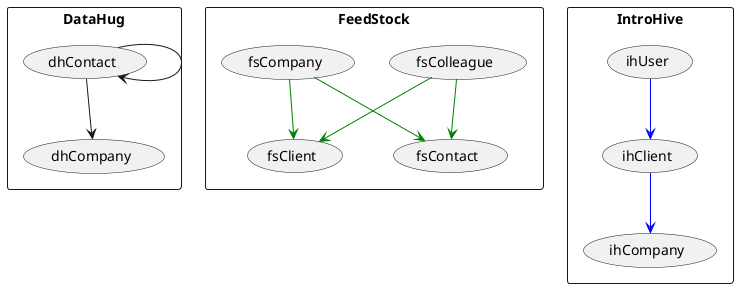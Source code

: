 @startuml

rectangle DataHug {
    usecase dhContact
    usecase dhCompany
    dhContact --> dhContact
    dhContact --> dhCompany
}

rectangle FeedStock {
usecase fsColleague
usecase fsClient
usecase fsContact
usecase fsCompany

fsColleague --> fsContact #line:green;
fsColleague --> fsClient #line:green;
fsCompany --> fsContact #line:green;
fsCompany --> fsClient #line:green;
}

rectangle IntroHive {
usecase ihClient
usecase ihUser
usecase ihCompany
ihUser --> ihClient #line:blue;
ihClient --> ihCompany #line:blue;
}


@enduml

